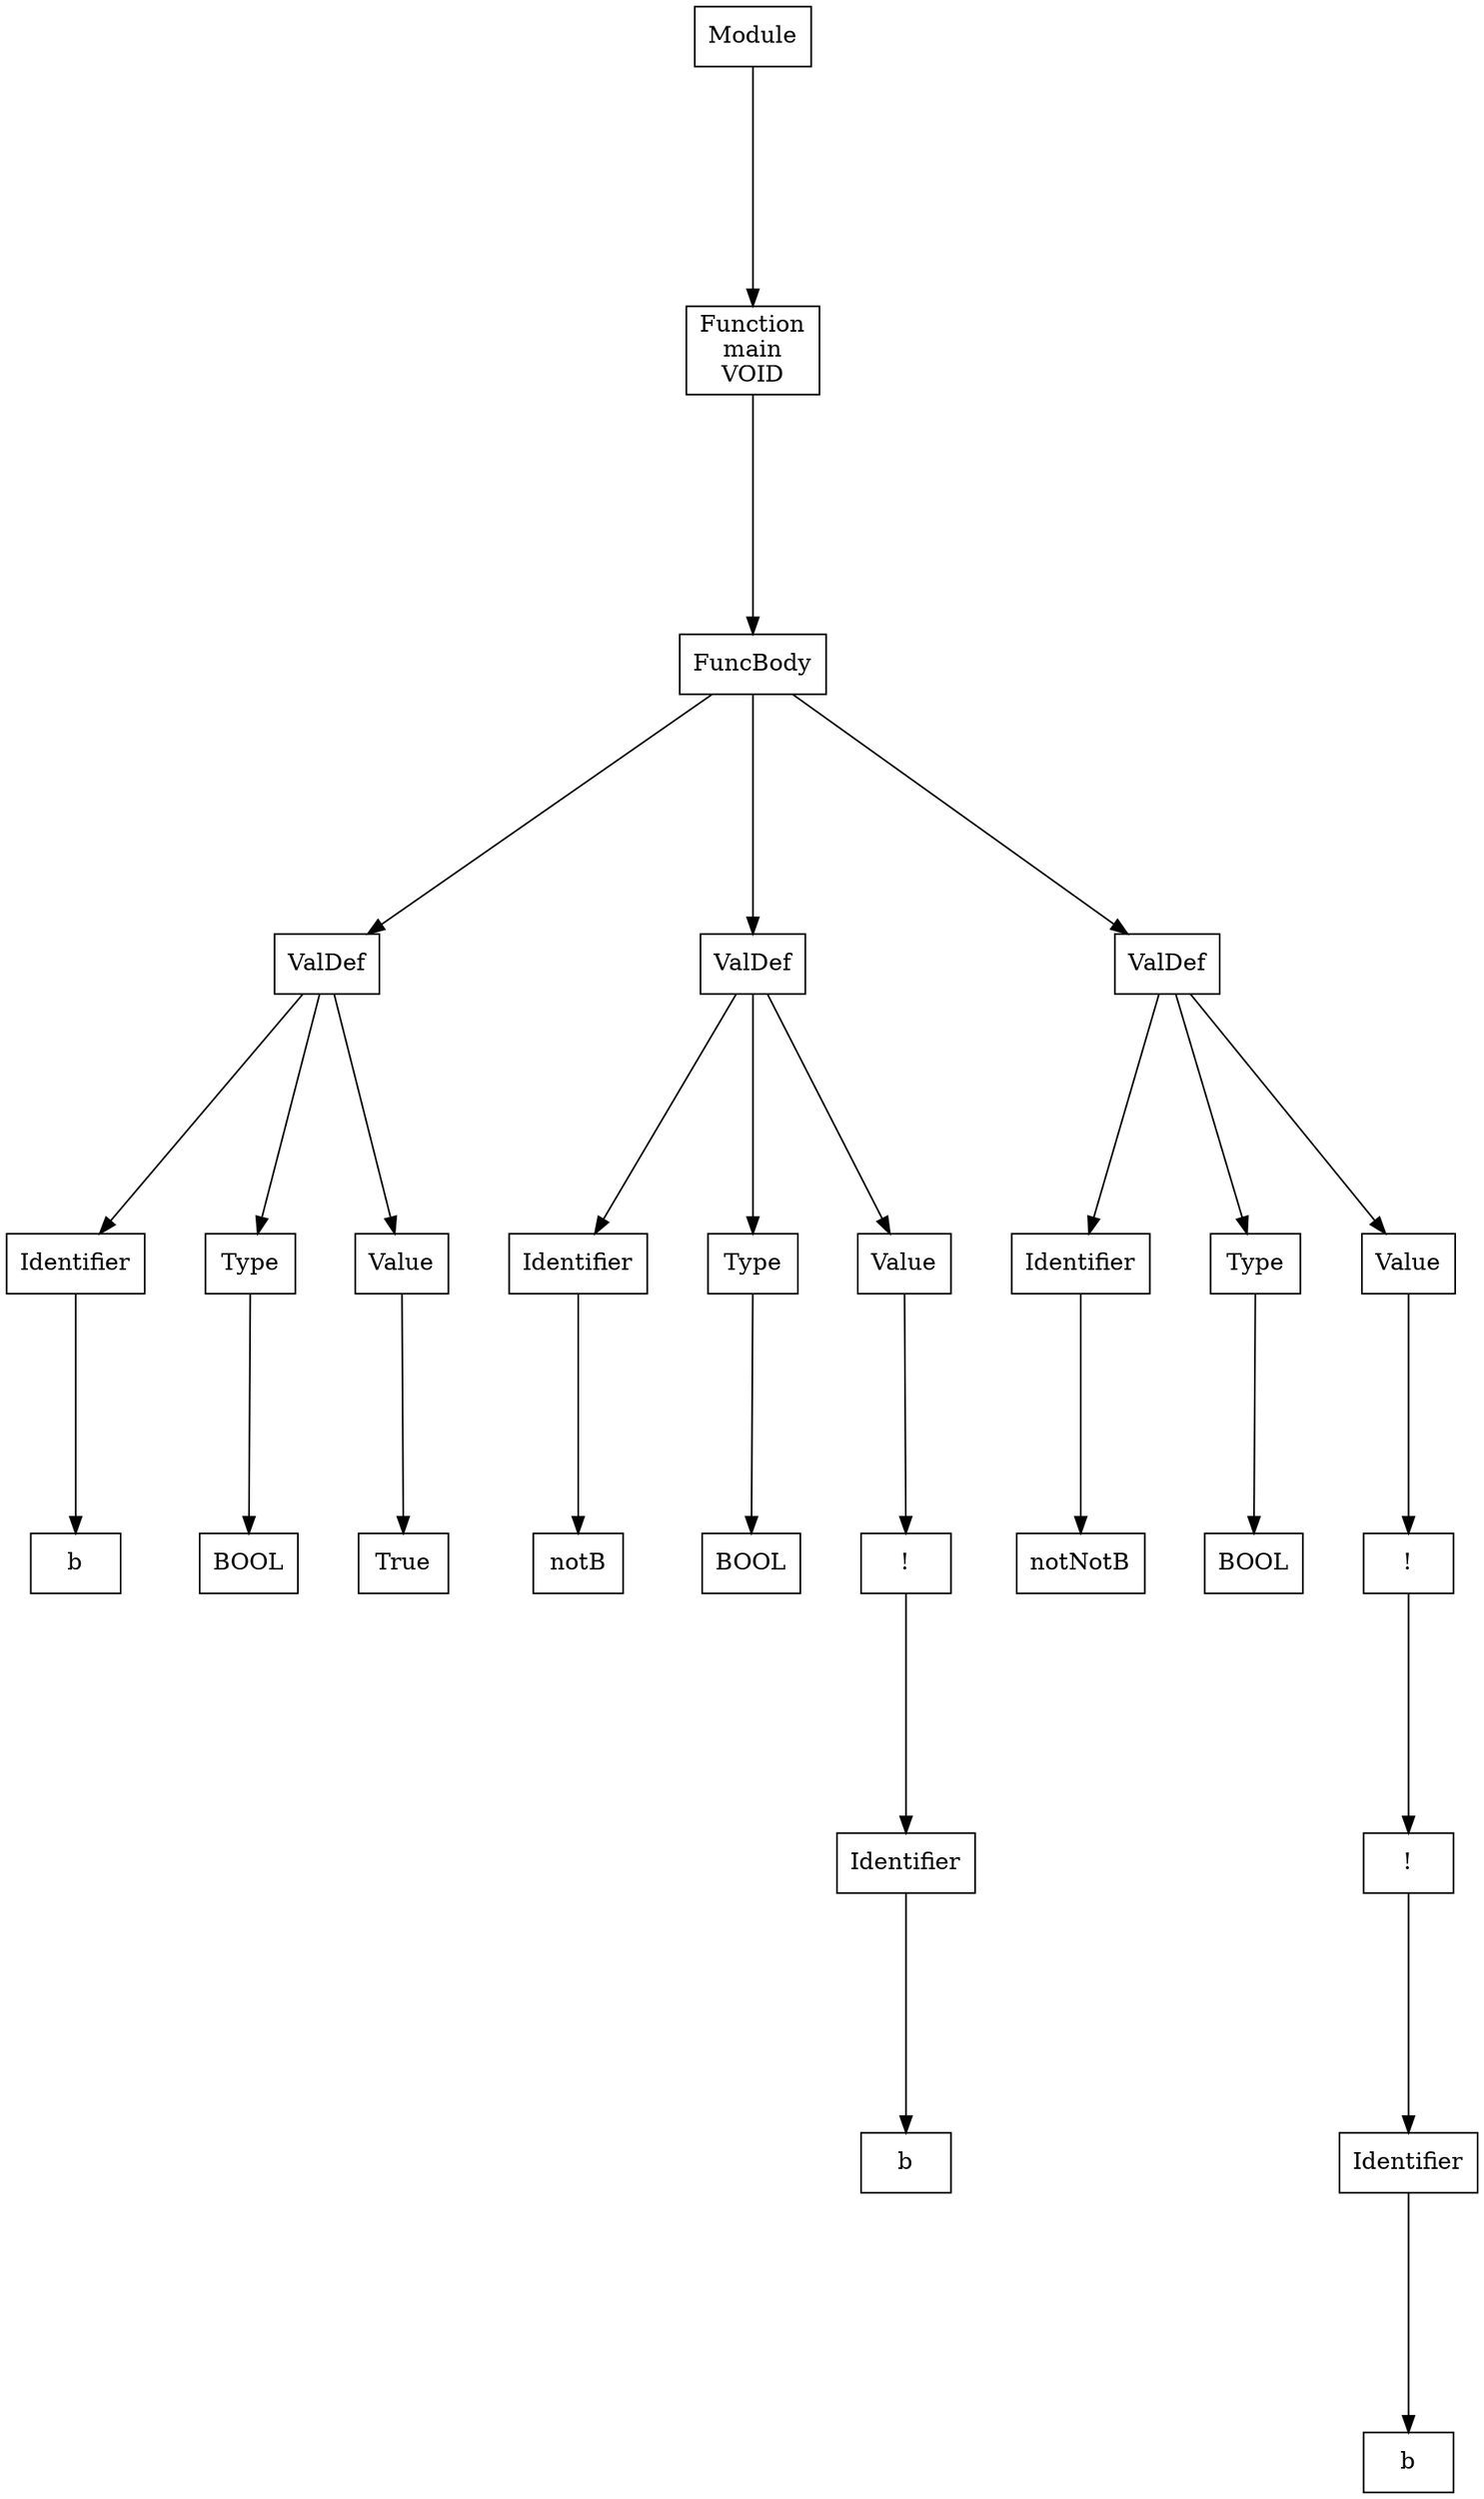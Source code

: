 digraph {
node [shape=box];
graph [ordering="out", overlap = false, nodesep="0.5", ranksep="2"];
node0 [label="Module"];
node1 [label="Function\nmain\nVOID"];
node2 [label="FuncBody"];
node3 [label="ValDef"];
node4 [label="Identifier"];
node5 [label="b"];
node6 [label="Type"];
node7 [label="BOOL"];
node8 [label="Value"];
node9 [label="True"];
node10 [label="ValDef"];
node11 [label="Identifier"];
node12 [label="notB"];
node13 [label="Type"];
node14 [label="BOOL"];
node15 [label="Value"];
node16 [label="!"];
node17 [label="Identifier"];
node18 [label="b"];
node19 [label="ValDef"];
node20 [label="Identifier"];
node21 [label="notNotB"];
node22 [label="Type"];
node23 [label="BOOL"];
node24 [label="Value"];
node25 [label="!"];
node26 [label="!"];
node27 [label="Identifier"];
node28 [label="b"];
node1 -> node2;
node4 -> node5;
node3 -> node4;
node6 -> node7;
node3 -> node6;
node3 -> node8;
node8 -> node9;
node2 -> node3;
node11 -> node12;
node10 -> node11;
node13 -> node14;
node10 -> node13;
node17 -> node18;
node16 -> node17;
node10 -> node15;
node15 -> node16;
node2 -> node10;
node20 -> node21;
node19 -> node20;
node22 -> node23;
node19 -> node22;
node27 -> node28;
node26 -> node27;
node25 -> node26;
node19 -> node24;
node24 -> node25;
node2 -> node19;
node0 -> node1;
}
